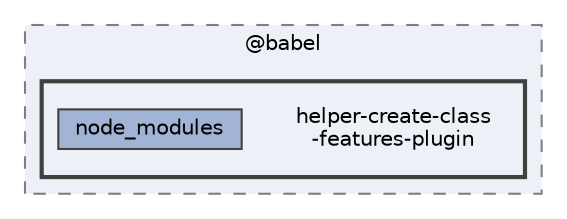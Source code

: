 digraph "C:/Users/arisc/OneDrive/Documents/GitHub/FINAL/EcoEats-Project/node_modules/@babel/helper-create-class-features-plugin"
{
 // LATEX_PDF_SIZE
  bgcolor="transparent";
  edge [fontname=Helvetica,fontsize=10,labelfontname=Helvetica,labelfontsize=10];
  node [fontname=Helvetica,fontsize=10,shape=box,height=0.2,width=0.4];
  compound=true
  subgraph clusterdir_722061c1cf8b4789a21e021c5ce72eb2 {
    graph [ bgcolor="#edf0f7", pencolor="grey50", label="@babel", fontname=Helvetica,fontsize=10 style="filled,dashed", URL="dir_722061c1cf8b4789a21e021c5ce72eb2.html",tooltip=""]
  subgraph clusterdir_5e229192c8c59e87a61494a79a5ac8f1 {
    graph [ bgcolor="#edf0f7", pencolor="grey25", label="", fontname=Helvetica,fontsize=10 style="filled,bold", URL="dir_5e229192c8c59e87a61494a79a5ac8f1.html",tooltip=""]
    dir_5e229192c8c59e87a61494a79a5ac8f1 [shape=plaintext, label="helper-create-class\l-features-plugin"];
  dir_0d0e5526696b7db637018b40cbbe2071 [label="node_modules", fillcolor="#a2b4d6", color="grey25", style="filled", URL="dir_0d0e5526696b7db637018b40cbbe2071.html",tooltip=""];
  }
  }
}
